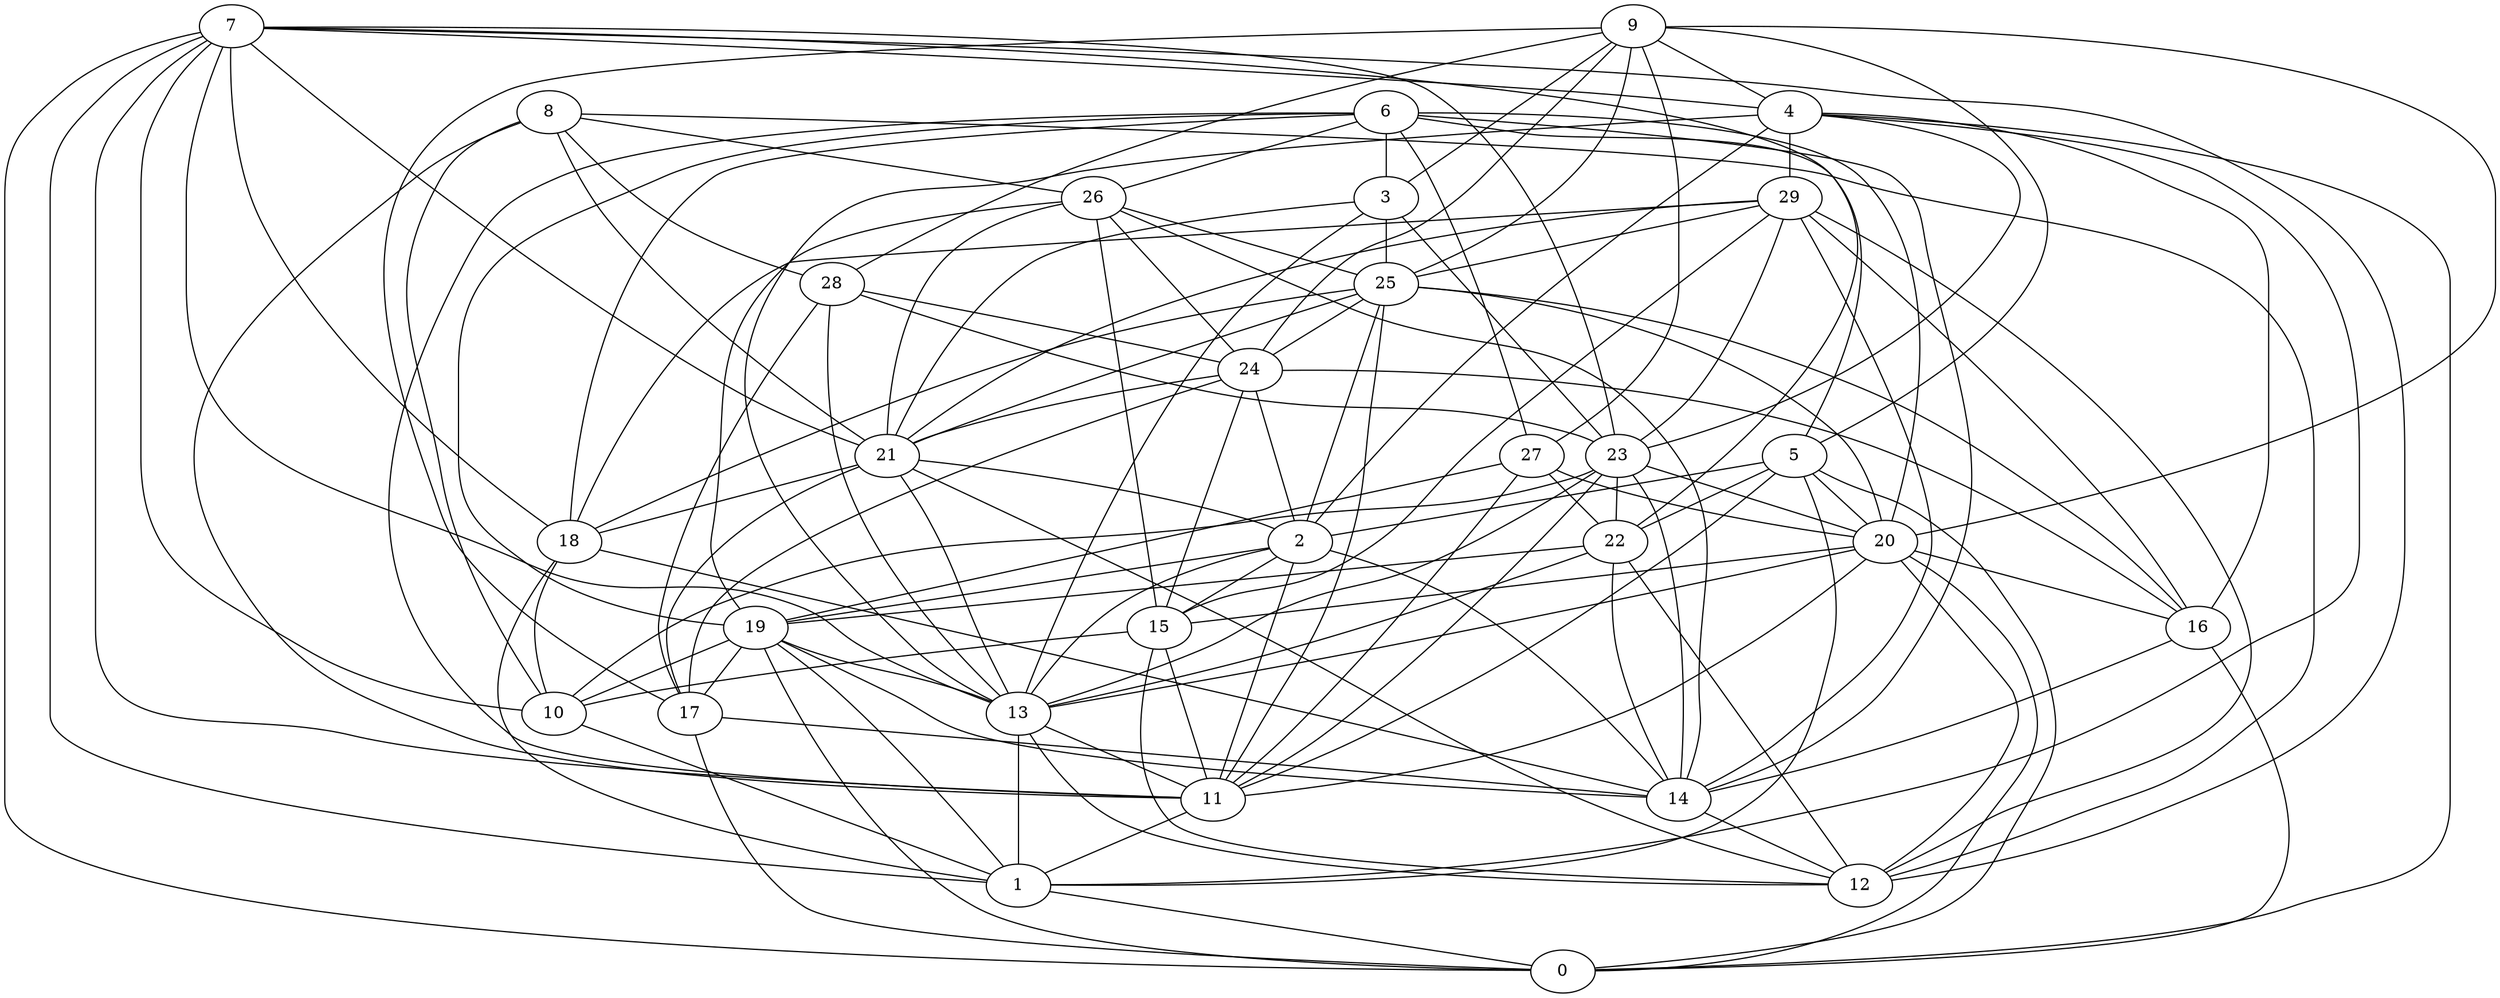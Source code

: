 digraph GG_graph {

subgraph G_graph {
edge [color = black]
"19" -> "1" [dir = none]
"19" -> "14" [dir = none]
"19" -> "10" [dir = none]
"26" -> "14" [dir = none]
"26" -> "15" [dir = none]
"26" -> "24" [dir = none]
"26" -> "21" [dir = none]
"26" -> "19" [dir = none]
"14" -> "12" [dir = none]
"29" -> "14" [dir = none]
"29" -> "16" [dir = none]
"29" -> "23" [dir = none]
"29" -> "21" [dir = none]
"15" -> "12" [dir = none]
"15" -> "11" [dir = none]
"28" -> "24" [dir = none]
"28" -> "13" [dir = none]
"28" -> "23" [dir = none]
"28" -> "17" [dir = none]
"9" -> "25" [dir = none]
"9" -> "5" [dir = none]
"9" -> "3" [dir = none]
"9" -> "17" [dir = none]
"9" -> "28" [dir = none]
"9" -> "20" [dir = none]
"22" -> "14" [dir = none]
"22" -> "13" [dir = none]
"22" -> "19" [dir = none]
"17" -> "14" [dir = none]
"20" -> "0" [dir = none]
"20" -> "12" [dir = none]
"20" -> "11" [dir = none]
"20" -> "13" [dir = none]
"24" -> "17" [dir = none]
"24" -> "21" [dir = none]
"24" -> "16" [dir = none]
"11" -> "1" [dir = none]
"18" -> "10" [dir = none]
"18" -> "14" [dir = none]
"18" -> "1" [dir = none]
"7" -> "13" [dir = none]
"7" -> "22" [dir = none]
"7" -> "23" [dir = none]
"7" -> "1" [dir = none]
"7" -> "4" [dir = none]
"7" -> "21" [dir = none]
"7" -> "0" [dir = none]
"10" -> "1" [dir = none]
"27" -> "22" [dir = none]
"27" -> "11" [dir = none]
"16" -> "14" [dir = none]
"16" -> "0" [dir = none]
"6" -> "11" [dir = none]
"6" -> "27" [dir = none]
"6" -> "14" [dir = none]
"6" -> "19" [dir = none]
"6" -> "26" [dir = none]
"6" -> "3" [dir = none]
"6" -> "5" [dir = none]
"6" -> "18" [dir = none]
"3" -> "21" [dir = none]
"3" -> "13" [dir = none]
"3" -> "25" [dir = none]
"3" -> "23" [dir = none]
"8" -> "28" [dir = none]
"8" -> "21" [dir = none]
"8" -> "10" [dir = none]
"4" -> "16" [dir = none]
"4" -> "2" [dir = none]
"4" -> "23" [dir = none]
"4" -> "29" [dir = none]
"4" -> "0" [dir = none]
"21" -> "18" [dir = none]
"21" -> "2" [dir = none]
"21" -> "17" [dir = none]
"23" -> "14" [dir = none]
"23" -> "10" [dir = none]
"23" -> "13" [dir = none]
"2" -> "15" [dir = none]
"2" -> "14" [dir = none]
"2" -> "11" [dir = none]
"25" -> "21" [dir = none]
"25" -> "2" [dir = none]
"5" -> "20" [dir = none]
"5" -> "22" [dir = none]
"5" -> "2" [dir = none]
"5" -> "11" [dir = none]
"8" -> "11" [dir = none]
"4" -> "1" [dir = none]
"19" -> "17" [dir = none]
"9" -> "27" [dir = none]
"27" -> "20" [dir = none]
"13" -> "11" [dir = none]
"21" -> "13" [dir = none]
"27" -> "19" [dir = none]
"13" -> "1" [dir = none]
"8" -> "26" [dir = none]
"19" -> "13" [dir = none]
"25" -> "16" [dir = none]
"6" -> "20" [dir = none]
"23" -> "22" [dir = none]
"24" -> "2" [dir = none]
"1" -> "0" [dir = none]
"25" -> "18" [dir = none]
"15" -> "10" [dir = none]
"20" -> "16" [dir = none]
"22" -> "12" [dir = none]
"7" -> "12" [dir = none]
"25" -> "11" [dir = none]
"2" -> "19" [dir = none]
"13" -> "12" [dir = none]
"5" -> "1" [dir = none]
"2" -> "13" [dir = none]
"4" -> "13" [dir = none]
"9" -> "4" [dir = none]
"20" -> "15" [dir = none]
"26" -> "25" [dir = none]
"8" -> "12" [dir = none]
"29" -> "12" [dir = none]
"7" -> "11" [dir = none]
"7" -> "18" [dir = none]
"7" -> "10" [dir = none]
"29" -> "25" [dir = none]
"19" -> "0" [dir = none]
"23" -> "11" [dir = none]
"29" -> "18" [dir = none]
"25" -> "20" [dir = none]
"21" -> "12" [dir = none]
"5" -> "0" [dir = none]
"24" -> "15" [dir = none]
"23" -> "20" [dir = none]
"17" -> "0" [dir = none]
"9" -> "24" [dir = none]
"25" -> "24" [dir = none]
"29" -> "15" [dir = none]
}

}
